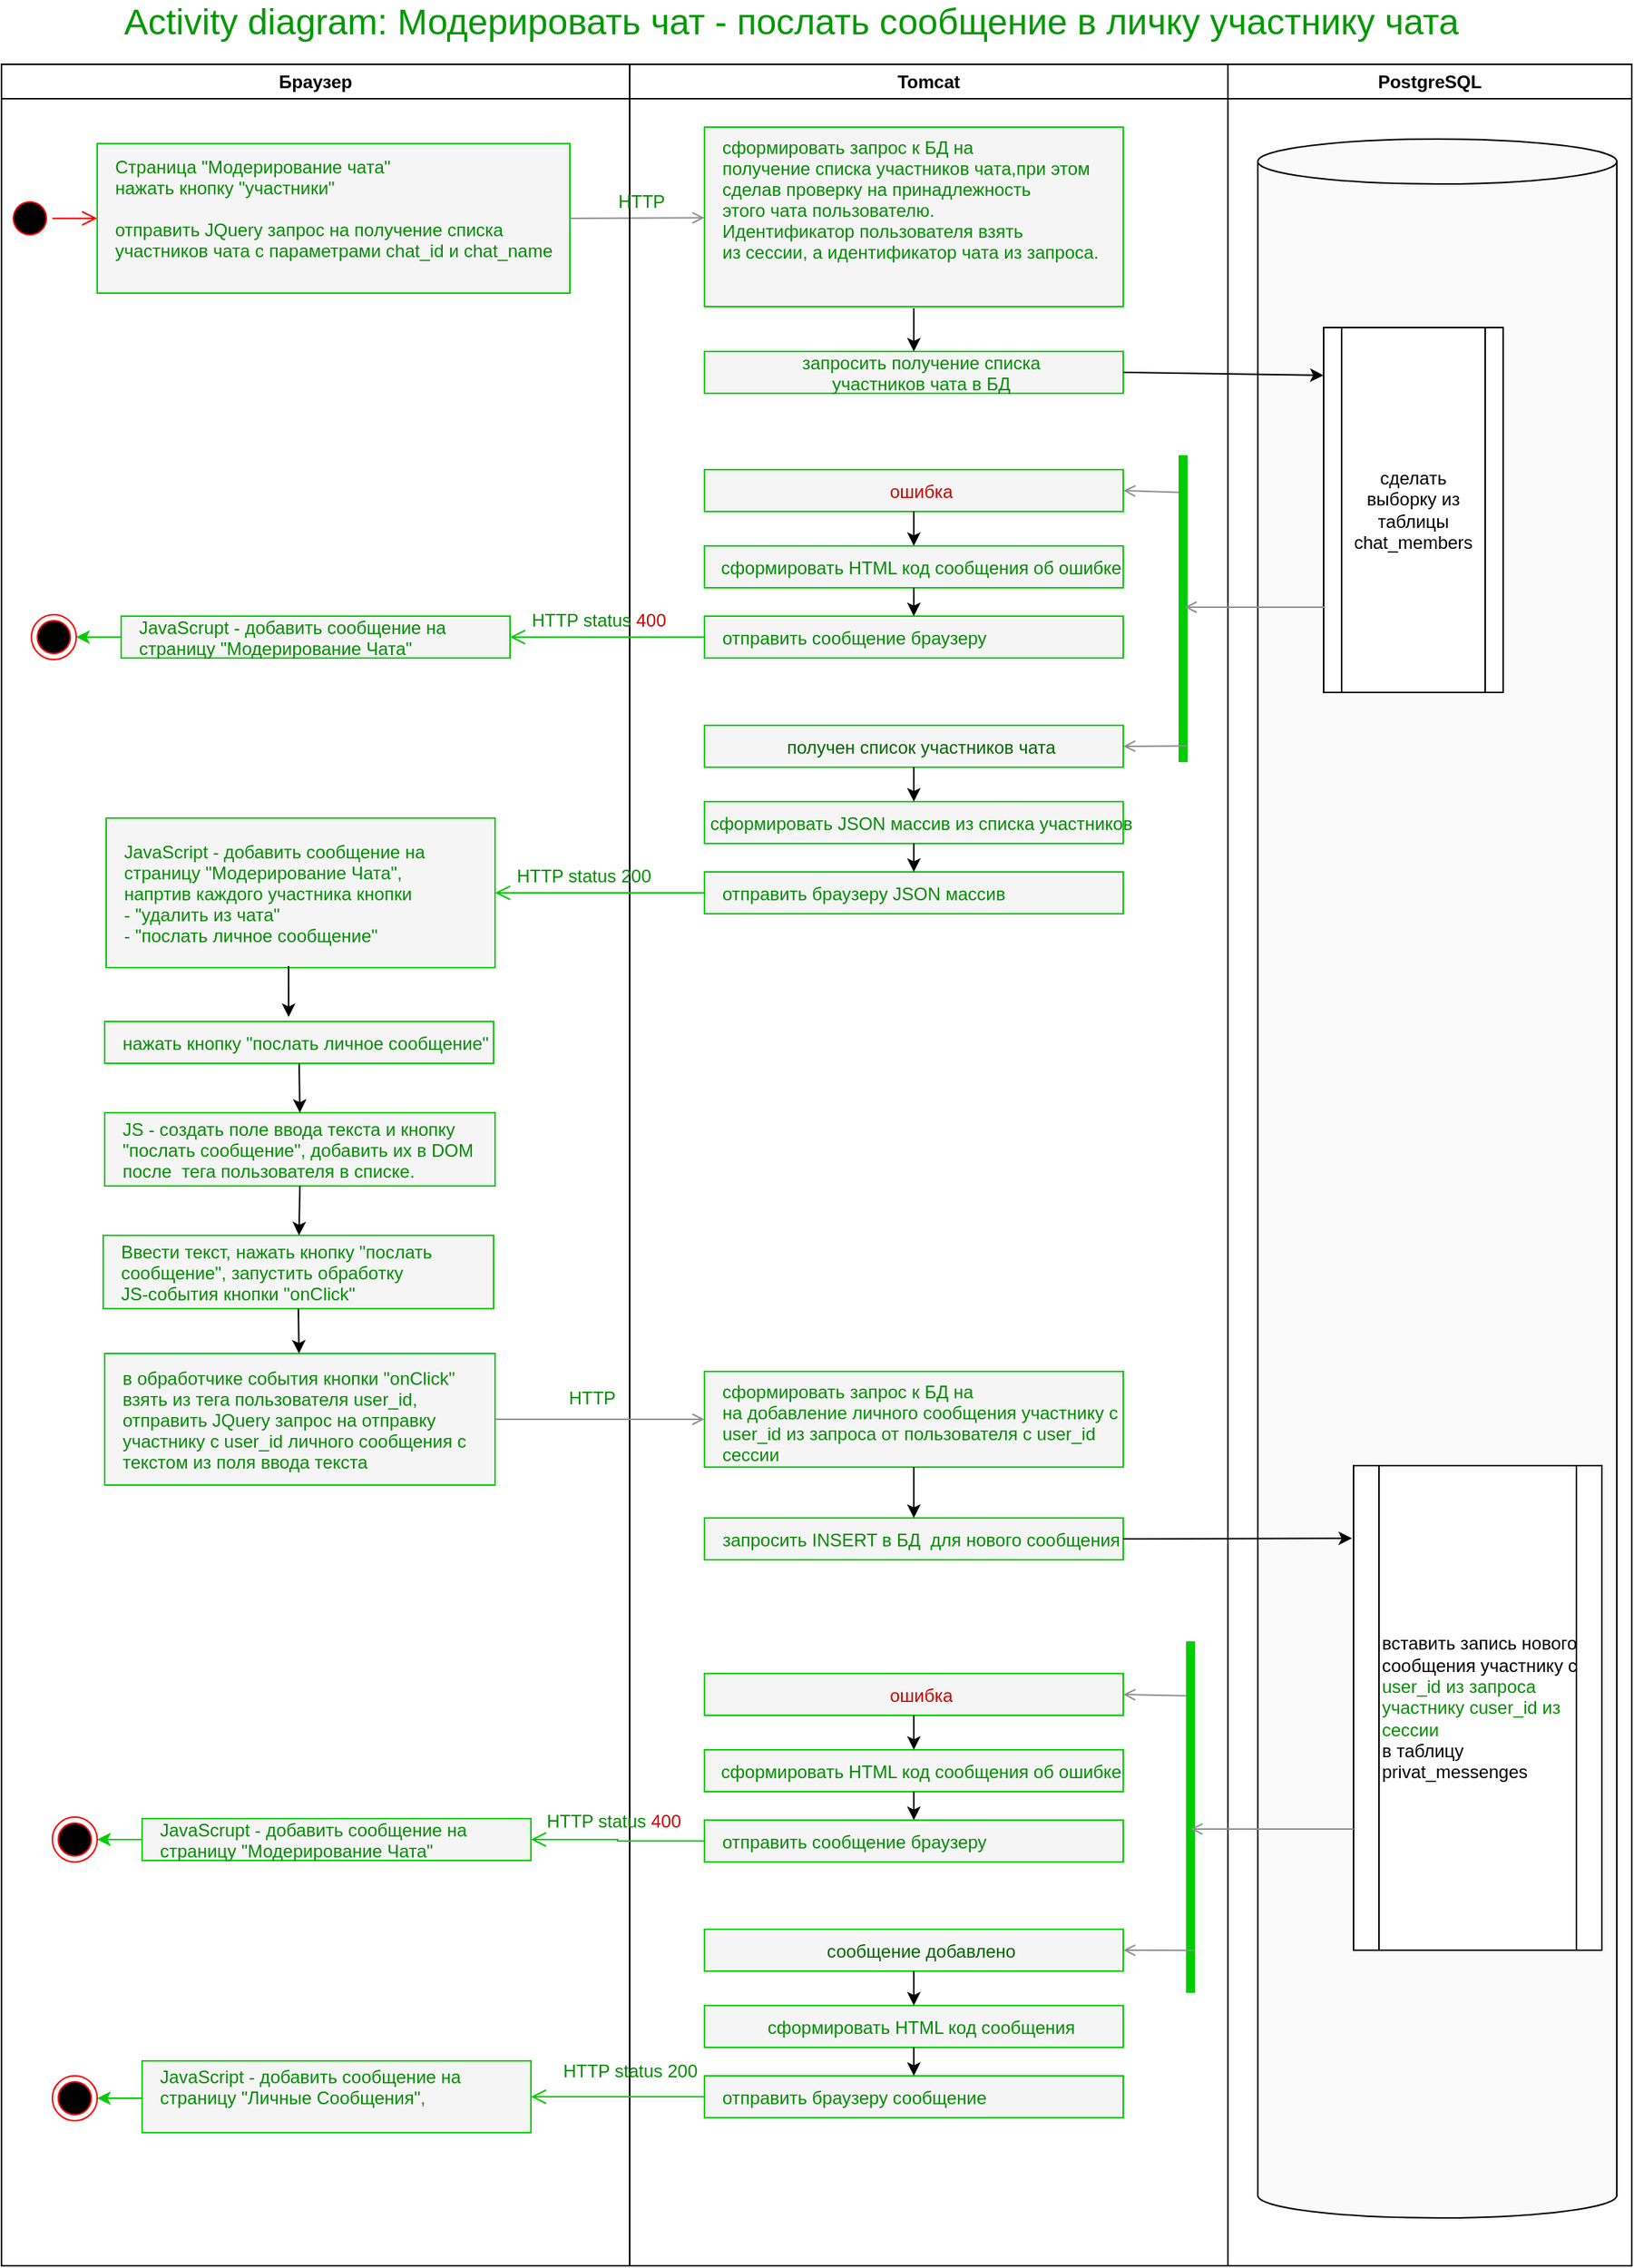<mxfile version="14.5.1" type="device"><diagram name="Page-1" id="e7e014a7-5840-1c2e-5031-d8a46d1fe8dd"><mxGraphModel dx="1086" dy="806" grid="1" gridSize="10" guides="1" tooltips="1" connect="1" arrows="1" fold="1" page="1" pageScale="1" pageWidth="1169" pageHeight="826" background="#ffffff" math="0" shadow="0"><root><mxCell id="0"/><mxCell id="1" parent="0"/><mxCell id="efD4BX0ZaGVkDCSMldKe-1" value="сформировать запрос к БД на &#10;получение списка участников чата,при этом &#10;сделав проверку на принадлежность &#10;этого чата пользователю. &#10;Идентификатор пользователя взять &#10;из сессии, а идентификатор чата из запроса. " style="align=left;spacingLeft=10;fillColor=#f5f5f5;strokeColor=#00CC00;fontColor=#008C00;container=0;verticalAlign=top;" parent="1" vertex="1"><mxGeometry x="520" y="120" width="280" height="120" as="geometry"/></mxCell><mxCell id="efD4BX0ZaGVkDCSMldKe-2" value="Страница &quot;Модерирование чата&quot;&#10;нажать кнопку &quot;участники&quot; &#10;&#10;отправить JQuery запрос на получение списка &#10;участников чата с параметрами chat_id и chat_name&#10;" style="align=left;spacingLeft=10;fillColor=#f5f5f5;strokeColor=#00CC00;fontColor=#008C00;container=0;" parent="1" vertex="1"><mxGeometry x="114" y="131" width="316" height="100" as="geometry"/></mxCell><mxCell id="efD4BX0ZaGVkDCSMldKe-3" value="" style="edgeStyle=elbowEdgeStyle;elbow=horizontal;verticalAlign=bottom;endArrow=open;endSize=8;strokeColor=#FF0000;endFill=1;rounded=0" parent="1" source="efD4BX0ZaGVkDCSMldKe-7" target="efD4BX0ZaGVkDCSMldKe-2" edge="1"><mxGeometry x="294" y="112" as="geometry"><mxPoint x="309" y="182" as="targetPoint"/></mxGeometry></mxCell><mxCell id="efD4BX0ZaGVkDCSMldKe-4" value="" style="endArrow=open;endFill=1;rounded=0;exitX=1;exitY=0.5;exitDx=0;exitDy=0;fontColor=#00CC00;strokeWidth=1;strokeColor=#8F8F8F;" parent="1" source="efD4BX0ZaGVkDCSMldKe-2" target="efD4BX0ZaGVkDCSMldKe-1" edge="1"><mxGeometry x="520" y="324" as="geometry"><mxPoint x="520" y="210" as="targetPoint"/></mxGeometry></mxCell><mxCell id="efD4BX0ZaGVkDCSMldKe-5" value="Activity diagram: Модерировать чат - послать сообщение в личку участнику чата" style="text;html=1;strokeColor=none;fillColor=none;align=left;verticalAlign=middle;whiteSpace=wrap;rounded=0;fontSize=24;fontColor=#009900;" parent="1" vertex="1"><mxGeometry x="130" y="40" width="920" height="20" as="geometry"/></mxCell><mxCell id="efD4BX0ZaGVkDCSMldKe-6" value="Браузер" style="swimlane;whiteSpace=wrap" parent="1" vertex="1"><mxGeometry x="50" y="78" width="420" height="1472" as="geometry"/></mxCell><mxCell id="efD4BX0ZaGVkDCSMldKe-7" value="" style="ellipse;shape=startState;fillColor=#000000;strokeColor=#ff0000;container=0;" parent="efD4BX0ZaGVkDCSMldKe-6" vertex="1"><mxGeometry x="4" y="88" width="30" height="30" as="geometry"/></mxCell><mxCell id="efD4BX0ZaGVkDCSMldKe-39" value="нажать кнопку &quot;послать личное сообщение&quot;" style="align=left;spacingLeft=10;fillColor=#f5f5f5;strokeColor=#00CC00;fontColor=#008C00;container=0;" parent="efD4BX0ZaGVkDCSMldKe-6" vertex="1"><mxGeometry x="69" y="640" width="260" height="28" as="geometry"/></mxCell><mxCell id="efD4BX0ZaGVkDCSMldKe-41" value="JS - создать поле ввода текста и кнопку &#10;&quot;послать сообщение&quot;, добавить их в DOM &#10;после  тега пользователя в списке." style="align=left;spacingLeft=10;fillColor=#f5f5f5;strokeColor=#00CC00;fontColor=#008C00;container=0;" parent="efD4BX0ZaGVkDCSMldKe-6" vertex="1"><mxGeometry x="69" y="701" width="261" height="49" as="geometry"/></mxCell><mxCell id="efD4BX0ZaGVkDCSMldKe-42" value="" style="endArrow=classic;html=1;fontColor=#006600;exitX=0.5;exitY=1;exitDx=0;exitDy=0;entryX=0.5;entryY=0;entryDx=0;entryDy=0;" parent="efD4BX0ZaGVkDCSMldKe-6" source="efD4BX0ZaGVkDCSMldKe-39" target="efD4BX0ZaGVkDCSMldKe-41" edge="1"><mxGeometry width="50" height="50" relative="1" as="geometry"><mxPoint x="300" y="682" as="sourcePoint"/><mxPoint x="350" y="632" as="targetPoint"/></mxGeometry></mxCell><mxCell id="efD4BX0ZaGVkDCSMldKe-46" value="HTTP" style="text;html=1;fillColor=none;align=center;verticalAlign=middle;whiteSpace=wrap;rounded=0;fontColor=#008C00;container=0;" parent="efD4BX0ZaGVkDCSMldKe-6" vertex="1"><mxGeometry x="370" y="882" width="50" height="20" as="geometry"/></mxCell><mxCell id="0MqnP9IEbdWMBHk_P2BG-1" value="в обработчике события кнопки &quot;onClick&quot; &#10;взять из тега пользователя user_id,&#10;отправить JQuery запрос на отправку &#10;участнику с user_id личного сообщения с &#10;текстом из поля ввода текста" style="align=left;spacingLeft=10;fillColor=#f5f5f5;strokeColor=#00CC00;fontColor=#008C00;container=0;" vertex="1" parent="efD4BX0ZaGVkDCSMldKe-6"><mxGeometry x="69" y="862" width="261" height="88" as="geometry"/></mxCell><mxCell id="0MqnP9IEbdWMBHk_P2BG-2" value="Ввести текст, нажать кнопку &quot;послать &#10;сообщение&quot;, запустить обработку &#10;JS-события кнопки &quot;onClick&quot;" style="align=left;spacingLeft=10;fillColor=#f5f5f5;strokeColor=#00CC00;fontColor=#008C00;container=0;" vertex="1" parent="efD4BX0ZaGVkDCSMldKe-6"><mxGeometry x="68" y="783" width="261" height="49" as="geometry"/></mxCell><mxCell id="0MqnP9IEbdWMBHk_P2BG-4" value="" style="endArrow=classic;html=1;exitX=0.5;exitY=1;exitDx=0;exitDy=0;" edge="1" parent="efD4BX0ZaGVkDCSMldKe-6" source="efD4BX0ZaGVkDCSMldKe-41" target="0MqnP9IEbdWMBHk_P2BG-2"><mxGeometry width="50" height="50" relative="1" as="geometry"><mxPoint x="480" y="732" as="sourcePoint"/><mxPoint x="530" y="682" as="targetPoint"/></mxGeometry></mxCell><mxCell id="0MqnP9IEbdWMBHk_P2BG-5" value="" style="endArrow=classic;html=1;exitX=0.5;exitY=1;exitDx=0;exitDy=0;" edge="1" parent="efD4BX0ZaGVkDCSMldKe-6" source="0MqnP9IEbdWMBHk_P2BG-2" target="0MqnP9IEbdWMBHk_P2BG-1"><mxGeometry width="50" height="50" relative="1" as="geometry"><mxPoint x="480" y="732" as="sourcePoint"/><mxPoint x="530" y="682" as="targetPoint"/></mxGeometry></mxCell><mxCell id="efD4BX0ZaGVkDCSMldKe-76" value="" style="endArrow=classic;html=1;strokeColor=#00CC00;strokeWidth=1;fontSize=24;fontColor=#009900;entryX=1;entryY=0.5;entryDx=0;entryDy=0;exitX=0;exitY=0.5;exitDx=0;exitDy=0;" parent="efD4BX0ZaGVkDCSMldKe-6" target="efD4BX0ZaGVkDCSMldKe-77" edge="1"><mxGeometry width="50" height="50" relative="1" as="geometry"><mxPoint x="94" y="1360" as="sourcePoint"/><mxPoint x="-296" y="1240" as="targetPoint"/></mxGeometry></mxCell><mxCell id="efD4BX0ZaGVkDCSMldKe-77" value="" style="ellipse;shape=endState;fillColor=#000000;strokeColor=#ff0000;container=0;" parent="efD4BX0ZaGVkDCSMldKe-6" vertex="1"><mxGeometry x="34" y="1345" width="30" height="30" as="geometry"/></mxCell><mxCell id="efD4BX0ZaGVkDCSMldKe-62" value="JavaScrupt - добавить сообщение на &#10;страницу &quot;Модерирование Чата&quot;" style="align=left;spacingLeft=10;fillColor=#f5f5f5;strokeColor=#00CC00;fontColor=#008C00;container=0;" parent="efD4BX0ZaGVkDCSMldKe-6" vertex="1"><mxGeometry x="94" y="1173" width="260" height="28" as="geometry"/></mxCell><mxCell id="efD4BX0ZaGVkDCSMldKe-63" value="" style="endArrow=classic;html=1;strokeColor=#00CC00;strokeWidth=1;fontSize=24;fontColor=#009900;entryX=1;entryY=0.5;entryDx=0;entryDy=0;exitX=0;exitY=0.5;exitDx=0;exitDy=0;" parent="efD4BX0ZaGVkDCSMldKe-6" source="efD4BX0ZaGVkDCSMldKe-62" target="efD4BX0ZaGVkDCSMldKe-64" edge="1"><mxGeometry width="50" height="50" relative="1" as="geometry"><mxPoint x="124" y="1195" as="sourcePoint"/><mxPoint x="174" y="1145" as="targetPoint"/></mxGeometry></mxCell><mxCell id="efD4BX0ZaGVkDCSMldKe-64" value="" style="ellipse;shape=endState;fillColor=#000000;strokeColor=#ff0000;container=0;" parent="efD4BX0ZaGVkDCSMldKe-6" vertex="1"><mxGeometry x="34" y="1172" width="30" height="30" as="geometry"/></mxCell><mxCell id="efD4BX0ZaGVkDCSMldKe-72" value="JavaScript - добавить сообщение на &#10;страницу &quot;Личные Сообщения&quot;, &#10;" style="align=left;spacingLeft=10;fillColor=#f5f5f5;strokeColor=#00CC00;fontColor=#008C00;container=0;" parent="efD4BX0ZaGVkDCSMldKe-6" vertex="1"><mxGeometry x="94" y="1335" width="260" height="48" as="geometry"/></mxCell><mxCell id="efD4BX0ZaGVkDCSMldKe-8" value="Tomcat" style="swimlane;whiteSpace=wrap" parent="1" vertex="1"><mxGeometry x="470" y="78" width="400" height="1472" as="geometry"/></mxCell><mxCell id="efD4BX0ZaGVkDCSMldKe-9" value="запросить получение списка&#10;участников чата в БД" style="align=center;spacingLeft=10;fillColor=#f5f5f5;strokeColor=#00CC00;fontColor=#008C00;container=0;" parent="efD4BX0ZaGVkDCSMldKe-8" vertex="1"><mxGeometry x="50" y="192" width="280" height="28" as="geometry"/></mxCell><mxCell id="efD4BX0ZaGVkDCSMldKe-10" value="HTTP" style="text;html=1;fillColor=none;align=center;verticalAlign=middle;whiteSpace=wrap;rounded=0;fontColor=#008C00;container=0;" parent="efD4BX0ZaGVkDCSMldKe-8" vertex="1"><mxGeometry x="-17" y="82" width="50" height="20" as="geometry"/></mxCell><mxCell id="efD4BX0ZaGVkDCSMldKe-11" value="ошибка" style="align=center;spacingLeft=10;fillColor=#f5f5f5;strokeColor=#00CC00;container=0;fontColor=#CC0000;" parent="efD4BX0ZaGVkDCSMldKe-8" vertex="1"><mxGeometry x="50" y="271" width="280" height="28" as="geometry"/></mxCell><mxCell id="efD4BX0ZaGVkDCSMldKe-12" value="сформировать HTML код сообщения об ошибке" style="align=center;spacingLeft=10;fillColor=#f5f5f5;strokeColor=#00CC00;fontColor=#008C00;container=0;" parent="efD4BX0ZaGVkDCSMldKe-8" vertex="1"><mxGeometry x="50" y="322" width="280" height="28" as="geometry"/></mxCell><mxCell id="efD4BX0ZaGVkDCSMldKe-13" value="HTTP status &lt;font color=&quot;#cc0000&quot;&gt;400&lt;/font&gt;" style="text;html=1;fillColor=none;align=center;verticalAlign=middle;whiteSpace=wrap;rounded=0;fontColor=#008C00;container=0;" parent="efD4BX0ZaGVkDCSMldKe-8" vertex="1"><mxGeometry x="-81" y="362" width="121" height="20" as="geometry"/></mxCell><mxCell id="efD4BX0ZaGVkDCSMldKe-14" value="отправить сообщение браузеру" style="align=left;spacingLeft=10;fillColor=#f5f5f5;strokeColor=#00CC00;fontColor=#008C00;container=0;" parent="efD4BX0ZaGVkDCSMldKe-8" vertex="1"><mxGeometry x="50" y="369" width="280" height="28" as="geometry"/></mxCell><mxCell id="efD4BX0ZaGVkDCSMldKe-15" value="" style="edgeStyle=elbowEdgeStyle;elbow=horizontal;verticalAlign=bottom;endArrow=open;endSize=8;endFill=1;rounded=0;exitX=0;exitY=0.5;exitDx=0;exitDy=0;strokeColor=#00CC00;entryX=1;entryY=0.5;entryDx=0;entryDy=0;" parent="efD4BX0ZaGVkDCSMldKe-8" source="efD4BX0ZaGVkDCSMldKe-14" target="efD4BX0ZaGVkDCSMldKe-16" edge="1"><mxGeometry x="-330" y="-75" as="geometry"><mxPoint x="-10" y="383" as="targetPoint"/><mxPoint x="-388" y="278" as="sourcePoint"/></mxGeometry></mxCell><mxCell id="efD4BX0ZaGVkDCSMldKe-16" value="JavaScrupt - добавить сообщение на &#10;страницу &quot;Модерирование Чата&quot;" style="align=left;spacingLeft=10;fillColor=#f5f5f5;strokeColor=#00CC00;fontColor=#008C00;container=0;" parent="efD4BX0ZaGVkDCSMldKe-8" vertex="1"><mxGeometry x="-340" y="369" width="260" height="28" as="geometry"/></mxCell><mxCell id="efD4BX0ZaGVkDCSMldKe-17" value="" style="endArrow=classic;html=1;strokeColor=#00CC00;strokeWidth=1;fontSize=24;fontColor=#009900;entryX=1;entryY=0.5;entryDx=0;entryDy=0;exitX=0;exitY=0.5;exitDx=0;exitDy=0;" parent="efD4BX0ZaGVkDCSMldKe-8" source="efD4BX0ZaGVkDCSMldKe-16" target="efD4BX0ZaGVkDCSMldKe-18" edge="1"><mxGeometry width="50" height="50" relative="1" as="geometry"><mxPoint x="160" y="469" as="sourcePoint"/><mxPoint x="210" y="419" as="targetPoint"/></mxGeometry></mxCell><mxCell id="efD4BX0ZaGVkDCSMldKe-18" value="" style="ellipse;shape=endState;fillColor=#000000;strokeColor=#ff0000;container=0;" parent="efD4BX0ZaGVkDCSMldKe-8" vertex="1"><mxGeometry x="-400" y="368" width="30" height="30" as="geometry"/></mxCell><mxCell id="efD4BX0ZaGVkDCSMldKe-19" value="" style="endArrow=classic;html=1;fontColor=#CC0000;entryX=0.5;entryY=0;entryDx=0;entryDy=0;exitX=0.5;exitY=1;exitDx=0;exitDy=0;" parent="efD4BX0ZaGVkDCSMldKe-8" source="efD4BX0ZaGVkDCSMldKe-11" target="efD4BX0ZaGVkDCSMldKe-12" edge="1"><mxGeometry width="50" height="50" relative="1" as="geometry"><mxPoint x="117" y="322" as="sourcePoint"/><mxPoint x="167" y="272" as="targetPoint"/></mxGeometry></mxCell><mxCell id="efD4BX0ZaGVkDCSMldKe-20" value="" style="endArrow=classic;html=1;fontColor=#CC0000;exitX=0.5;exitY=1;exitDx=0;exitDy=0;entryX=0.5;entryY=0;entryDx=0;entryDy=0;" parent="efD4BX0ZaGVkDCSMldKe-8" source="efD4BX0ZaGVkDCSMldKe-12" target="efD4BX0ZaGVkDCSMldKe-14" edge="1"><mxGeometry width="50" height="50" relative="1" as="geometry"><mxPoint x="117" y="322" as="sourcePoint"/><mxPoint x="167" y="272" as="targetPoint"/></mxGeometry></mxCell><mxCell id="efD4BX0ZaGVkDCSMldKe-43" value="сформировать запрос к БД на &#10;на добавление личного сообщения участнику с &#10;user_id из запроса от пользователя с user_id &#10;сессии" style="align=left;spacingLeft=10;fillColor=#f5f5f5;strokeColor=#00CC00;fontColor=#008C00;container=0;verticalAlign=top;" parent="efD4BX0ZaGVkDCSMldKe-8" vertex="1"><mxGeometry x="50" y="874" width="280" height="64" as="geometry"/></mxCell><mxCell id="efD4BX0ZaGVkDCSMldKe-45" value="запросить INSERT в БД  для нового сообщения" style="align=center;spacingLeft=10;fillColor=#f5f5f5;strokeColor=#00CC00;fontColor=#008C00;container=0;" parent="efD4BX0ZaGVkDCSMldKe-8" vertex="1"><mxGeometry x="50" y="972" width="280" height="28" as="geometry"/></mxCell><mxCell id="efD4BX0ZaGVkDCSMldKe-47" value="" style="endArrow=classic;html=1;exitX=0.5;exitY=1;exitDx=0;exitDy=0;" parent="efD4BX0ZaGVkDCSMldKe-8" source="efD4BX0ZaGVkDCSMldKe-43" target="efD4BX0ZaGVkDCSMldKe-45" edge="1"><mxGeometry width="50" height="50" relative="1" as="geometry"><mxPoint x="180" y="986" as="sourcePoint"/><mxPoint x="180" y="1016" as="targetPoint"/></mxGeometry></mxCell><mxCell id="efD4BX0ZaGVkDCSMldKe-54" value="" style="endArrow=open;endFill=1;rounded=0;fontColor=#00CC00;strokeWidth=1;exitX=0.155;exitY=0.7;exitDx=0;exitDy=0;exitPerimeter=0;strokeColor=#8F8F8F;entryX=1;entryY=0.5;entryDx=0;entryDy=0;" parent="efD4BX0ZaGVkDCSMldKe-8" source="efD4BX0ZaGVkDCSMldKe-55" target="efD4BX0ZaGVkDCSMldKe-57" edge="1"><mxGeometry x="-92.69" y="752" as="geometry"><mxPoint x="280" y="1084" as="targetPoint"/><mxPoint x="435.31" y="953.25" as="sourcePoint"/></mxGeometry></mxCell><mxCell id="efD4BX0ZaGVkDCSMldKe-55" value="" style="shape=line;strokeWidth=6;rotation=90;strokeColor=#00CC00;" parent="efD4BX0ZaGVkDCSMldKe-8" vertex="1"><mxGeometry x="257.5" y="1164.5" width="235" height="15" as="geometry"/></mxCell><mxCell id="efD4BX0ZaGVkDCSMldKe-56" value="" style="endArrow=open;endFill=1;rounded=0;fontColor=#00CC00;strokeWidth=1;strokeColor=#8F8F8F;entryX=1;entryY=0.5;entryDx=0;entryDy=0;exitX=0.879;exitY=0.367;exitDx=0;exitDy=0;exitPerimeter=0;" parent="efD4BX0ZaGVkDCSMldKe-8" source="efD4BX0ZaGVkDCSMldKe-55" target="efD4BX0ZaGVkDCSMldKe-67" edge="1"><mxGeometry x="-52.69" y="927" as="geometry"><mxPoint x="350" y="1206" as="targetPoint"/><mxPoint x="427" y="1206" as="sourcePoint"/></mxGeometry></mxCell><mxCell id="efD4BX0ZaGVkDCSMldKe-57" value="ошибка" style="align=center;spacingLeft=10;fillColor=#f5f5f5;strokeColor=#00CC00;container=0;fontColor=#CC0000;" parent="efD4BX0ZaGVkDCSMldKe-8" vertex="1"><mxGeometry x="50" y="1076" width="280" height="28" as="geometry"/></mxCell><mxCell id="efD4BX0ZaGVkDCSMldKe-58" value="сформировать HTML код сообщения об ошибке" style="align=center;spacingLeft=10;fillColor=#f5f5f5;strokeColor=#00CC00;fontColor=#008C00;container=0;" parent="efD4BX0ZaGVkDCSMldKe-8" vertex="1"><mxGeometry x="50" y="1127" width="280" height="28" as="geometry"/></mxCell><mxCell id="efD4BX0ZaGVkDCSMldKe-59" value="HTTP status &lt;font color=&quot;#cc0000&quot;&gt;400&lt;/font&gt;" style="text;html=1;fillColor=none;align=center;verticalAlign=middle;whiteSpace=wrap;rounded=0;fontColor=#008C00;container=0;" parent="efD4BX0ZaGVkDCSMldKe-8" vertex="1"><mxGeometry x="-71" y="1164.5" width="121" height="20" as="geometry"/></mxCell><mxCell id="efD4BX0ZaGVkDCSMldKe-60" value="отправить сообщение браузеру" style="align=left;spacingLeft=10;fillColor=#f5f5f5;strokeColor=#00CC00;fontColor=#008C00;container=0;" parent="efD4BX0ZaGVkDCSMldKe-8" vertex="1"><mxGeometry x="50" y="1174" width="280" height="28" as="geometry"/></mxCell><mxCell id="efD4BX0ZaGVkDCSMldKe-65" value="" style="endArrow=classic;html=1;fontColor=#CC0000;entryX=0.5;entryY=0;entryDx=0;entryDy=0;exitX=0.5;exitY=1;exitDx=0;exitDy=0;" parent="efD4BX0ZaGVkDCSMldKe-8" source="efD4BX0ZaGVkDCSMldKe-57" target="efD4BX0ZaGVkDCSMldKe-58" edge="1"><mxGeometry width="50" height="50" relative="1" as="geometry"><mxPoint x="-350" y="1049" as="sourcePoint"/><mxPoint x="-300" y="999" as="targetPoint"/></mxGeometry></mxCell><mxCell id="efD4BX0ZaGVkDCSMldKe-66" value="" style="endArrow=classic;html=1;fontColor=#CC0000;exitX=0.5;exitY=1;exitDx=0;exitDy=0;entryX=0.5;entryY=0;entryDx=0;entryDy=0;" parent="efD4BX0ZaGVkDCSMldKe-8" source="efD4BX0ZaGVkDCSMldKe-58" target="efD4BX0ZaGVkDCSMldKe-60" edge="1"><mxGeometry width="50" height="50" relative="1" as="geometry"><mxPoint x="-350" y="1049" as="sourcePoint"/><mxPoint x="-300" y="999" as="targetPoint"/></mxGeometry></mxCell><mxCell id="efD4BX0ZaGVkDCSMldKe-67" value="сообщение добавлено" style="align=center;spacingLeft=10;fillColor=#f5f5f5;strokeColor=#00CC00;container=0;fontColor=#006600;" parent="efD4BX0ZaGVkDCSMldKe-8" vertex="1"><mxGeometry x="50" y="1247" width="280" height="28" as="geometry"/></mxCell><mxCell id="efD4BX0ZaGVkDCSMldKe-68" value="сформировать HTML код сообщения" style="align=center;spacingLeft=10;fillColor=#f5f5f5;strokeColor=#00CC00;fontColor=#008C00;container=0;" parent="efD4BX0ZaGVkDCSMldKe-8" vertex="1"><mxGeometry x="50" y="1298" width="280" height="28" as="geometry"/></mxCell><mxCell id="efD4BX0ZaGVkDCSMldKe-69" value="HTTP status 200" style="text;html=1;fillColor=none;align=center;verticalAlign=middle;whiteSpace=wrap;rounded=0;fontColor=#008C00;container=0;" parent="efD4BX0ZaGVkDCSMldKe-8" vertex="1"><mxGeometry x="-60" y="1332" width="121" height="20" as="geometry"/></mxCell><mxCell id="efD4BX0ZaGVkDCSMldKe-70" value="отправить браузеру сообщение" style="align=left;spacingLeft=10;fillColor=#f5f5f5;strokeColor=#00CC00;fontColor=#008C00;container=0;" parent="efD4BX0ZaGVkDCSMldKe-8" vertex="1"><mxGeometry x="50" y="1345" width="280" height="28" as="geometry"/></mxCell><mxCell id="efD4BX0ZaGVkDCSMldKe-73" value="" style="endArrow=classic;html=1;fontColor=#CC0000;entryX=0.5;entryY=0;entryDx=0;entryDy=0;exitX=0.5;exitY=1;exitDx=0;exitDy=0;" parent="efD4BX0ZaGVkDCSMldKe-8" source="efD4BX0ZaGVkDCSMldKe-67" target="efD4BX0ZaGVkDCSMldKe-68" edge="1"><mxGeometry width="50" height="50" relative="1" as="geometry"><mxPoint x="-340" y="1170" as="sourcePoint"/><mxPoint x="-290" y="1120" as="targetPoint"/></mxGeometry></mxCell><mxCell id="efD4BX0ZaGVkDCSMldKe-74" value="" style="endArrow=classic;html=1;fontColor=#CC0000;exitX=0.5;exitY=1;exitDx=0;exitDy=0;entryX=0.5;entryY=0;entryDx=0;entryDy=0;" parent="efD4BX0ZaGVkDCSMldKe-8" source="efD4BX0ZaGVkDCSMldKe-68" target="efD4BX0ZaGVkDCSMldKe-70" edge="1"><mxGeometry width="50" height="50" relative="1" as="geometry"><mxPoint x="-340" y="1170" as="sourcePoint"/><mxPoint x="-290" y="1120" as="targetPoint"/></mxGeometry></mxCell><mxCell id="efD4BX0ZaGVkDCSMldKe-21" value="PostgreSQL" style="swimlane;whiteSpace=wrap" parent="1" vertex="1"><mxGeometry x="870" y="78" width="270" height="1472" as="geometry"/></mxCell><mxCell id="efD4BX0ZaGVkDCSMldKe-22" value="" style="shape=cylinder3;whiteSpace=wrap;html=1;boundedLbl=1;backgroundOutline=1;size=15;fillColor=#FAFAFA;" parent="efD4BX0ZaGVkDCSMldKe-21" vertex="1"><mxGeometry x="20" y="50" width="240" height="1390" as="geometry"/></mxCell><mxCell id="efD4BX0ZaGVkDCSMldKe-49" value="&lt;span style=&quot;color: rgb(0 , 0 , 0)&quot;&gt;сделать выборку из&lt;/span&gt;&lt;br style=&quot;color: rgb(0 , 0 , 0)&quot;&gt;&lt;span style=&quot;color: rgb(0 , 0 , 0)&quot;&gt;таблицы&lt;/span&gt;&lt;br style=&quot;color: rgb(0 , 0 , 0)&quot;&gt;&lt;span style=&quot;color: rgb(0 , 0 , 0)&quot;&gt;chat_members&lt;/span&gt;" style="shape=process;whiteSpace=wrap;html=1;backgroundOutline=1;fontColor=#006600;" parent="efD4BX0ZaGVkDCSMldKe-21" vertex="1"><mxGeometry x="64" y="176" width="120" height="244" as="geometry"/></mxCell><mxCell id="efD4BX0ZaGVkDCSMldKe-50" value="&lt;span style=&quot;color: rgb(0 , 0 , 0)&quot;&gt;вставить запись нового сообщения участнику с &lt;br&gt;&lt;/span&gt;&lt;span style=&quot;color: rgb(0 , 140 , 0)&quot;&gt;user_id из запроса участнику с&lt;/span&gt;&lt;span style=&quot;color: rgb(0 , 140 , 0)&quot;&gt;user_id из сессии&lt;/span&gt;&lt;span style=&quot;color: rgb(0 , 0 , 0)&quot;&gt;&lt;br&gt;в&amp;nbsp;&lt;/span&gt;&lt;span style=&quot;color: rgb(0 , 0 , 0)&quot;&gt;таблицу&lt;/span&gt;&lt;br style=&quot;color: rgb(0 , 0 , 0)&quot;&gt;&lt;span style=&quot;color: rgb(0 , 0 , 0)&quot;&gt;privat_messenges&lt;/span&gt;" style="shape=process;whiteSpace=wrap;html=1;backgroundOutline=1;fontColor=#006600;align=left;" parent="efD4BX0ZaGVkDCSMldKe-21" vertex="1"><mxGeometry x="84" y="937" width="166" height="324" as="geometry"/></mxCell><mxCell id="efD4BX0ZaGVkDCSMldKe-23" value="" style="endArrow=classic;html=1;" parent="1" target="efD4BX0ZaGVkDCSMldKe-9" edge="1"><mxGeometry width="50" height="50" relative="1" as="geometry"><mxPoint x="660" y="241" as="sourcePoint"/><mxPoint x="640" y="290" as="targetPoint"/></mxGeometry></mxCell><mxCell id="efD4BX0ZaGVkDCSMldKe-24" value="" style="endArrow=classic;html=1;entryX=0;entryY=0.131;entryDx=0;entryDy=0;entryPerimeter=0;exitX=1;exitY=0.5;exitDx=0;exitDy=0;" parent="1" source="efD4BX0ZaGVkDCSMldKe-9" target="efD4BX0ZaGVkDCSMldKe-49" edge="1"><mxGeometry width="50" height="50" relative="1" as="geometry"><mxPoint x="810" y="286" as="sourcePoint"/><mxPoint x="889" y="286" as="targetPoint"/></mxGeometry></mxCell><mxCell id="efD4BX0ZaGVkDCSMldKe-25" value="" style="endArrow=open;endFill=1;rounded=0;fontColor=#00CC00;strokeWidth=1;exitX=0.122;exitY=0.434;exitDx=0;exitDy=0;exitPerimeter=0;entryX=1;entryY=0.5;entryDx=0;entryDy=0;strokeColor=#8F8F8F;" parent="1" source="efD4BX0ZaGVkDCSMldKe-26" target="efD4BX0ZaGVkDCSMldKe-11" edge="1"><mxGeometry x="362" y="109" as="geometry"><mxPoint x="780.5" y="310" as="targetPoint"/><mxPoint x="890" y="310.25" as="sourcePoint"/></mxGeometry></mxCell><mxCell id="efD4BX0ZaGVkDCSMldKe-26" value="" style="shape=line;strokeWidth=6;rotation=90;strokeColor=#00CC00;" parent="1" vertex="1"><mxGeometry x="737.35" y="434.53" width="205.31" height="15" as="geometry"/></mxCell><mxCell id="efD4BX0ZaGVkDCSMldKe-27" value="" style="endArrow=open;endFill=1;rounded=0;fontColor=#00CC00;strokeWidth=1;strokeColor=#8F8F8F;" parent="1" edge="1"><mxGeometry x="372" y="119" as="geometry"><mxPoint x="841" y="441" as="targetPoint"/><mxPoint x="935" y="441" as="sourcePoint"/></mxGeometry></mxCell><mxCell id="efD4BX0ZaGVkDCSMldKe-28" value="" style="endArrow=open;endFill=1;rounded=0;fontColor=#00CC00;strokeWidth=1;exitX=0.947;exitY=0.367;exitDx=0;exitDy=0;exitPerimeter=0;entryX=1;entryY=0.5;entryDx=0;entryDy=0;strokeColor=#8F8F8F;" parent="1" source="efD4BX0ZaGVkDCSMldKe-26" target="efD4BX0ZaGVkDCSMldKe-29" edge="1"><mxGeometry x="362" y="264" as="geometry"><mxPoint x="780.5" y="536" as="targetPoint"/><mxPoint x="841.005" y="464.025" as="sourcePoint"/></mxGeometry></mxCell><mxCell id="efD4BX0ZaGVkDCSMldKe-29" value="получен список участников чата" style="align=center;spacingLeft=10;fillColor=#f5f5f5;strokeColor=#00CC00;container=0;fontColor=#006600;" parent="1" vertex="1"><mxGeometry x="520" y="520" width="280" height="28" as="geometry"/></mxCell><mxCell id="efD4BX0ZaGVkDCSMldKe-30" value="сформировать JSON массив из списка участников" style="align=center;spacingLeft=10;fillColor=#f5f5f5;strokeColor=#00CC00;fontColor=#008C00;container=0;" parent="1" vertex="1"><mxGeometry x="520" y="571" width="280" height="28" as="geometry"/></mxCell><mxCell id="efD4BX0ZaGVkDCSMldKe-31" value="HTTP status 200" style="text;html=1;fillColor=none;align=center;verticalAlign=middle;whiteSpace=wrap;rounded=0;fontColor=#008C00;container=0;" parent="1" vertex="1"><mxGeometry x="379" y="611" width="121" height="20" as="geometry"/></mxCell><mxCell id="efD4BX0ZaGVkDCSMldKe-32" value="отправить браузеру JSON массив" style="align=left;spacingLeft=10;fillColor=#f5f5f5;strokeColor=#00CC00;fontColor=#008C00;container=0;" parent="1" vertex="1"><mxGeometry x="520" y="618" width="280" height="28" as="geometry"/></mxCell><mxCell id="efD4BX0ZaGVkDCSMldKe-33" value="" style="edgeStyle=elbowEdgeStyle;elbow=horizontal;verticalAlign=bottom;endArrow=open;endSize=8;endFill=1;rounded=0;exitX=0;exitY=0.5;exitDx=0;exitDy=0;strokeColor=#00CC00;entryX=1;entryY=0.5;entryDx=0;entryDy=0;" parent="1" source="efD4BX0ZaGVkDCSMldKe-32" target="efD4BX0ZaGVkDCSMldKe-34" edge="1"><mxGeometry x="-330" y="46" as="geometry"><mxPoint x="-10" y="504" as="targetPoint"/><mxPoint x="-388" y="399" as="sourcePoint"/></mxGeometry></mxCell><mxCell id="efD4BX0ZaGVkDCSMldKe-34" value="JavaScript - добавить сообщение на &#10;страницу &quot;Модерирование Чата&quot;, &#10;напртив каждого участника кнопки &#10;- &quot;удалить из чата&quot; &#10;- &quot;послать личное сообщение&quot;" style="align=left;spacingLeft=10;fillColor=#f5f5f5;strokeColor=#00CC00;fontColor=#008C00;container=0;" parent="1" vertex="1"><mxGeometry x="120" y="582" width="260" height="100" as="geometry"/></mxCell><mxCell id="efD4BX0ZaGVkDCSMldKe-37" value="" style="endArrow=classic;html=1;fontColor=#CC0000;entryX=0.5;entryY=0;entryDx=0;entryDy=0;exitX=0.5;exitY=1;exitDx=0;exitDy=0;" parent="1" source="efD4BX0ZaGVkDCSMldKe-29" target="efD4BX0ZaGVkDCSMldKe-30" edge="1"><mxGeometry width="50" height="50" relative="1" as="geometry"><mxPoint x="128" y="443" as="sourcePoint"/><mxPoint x="178" y="393" as="targetPoint"/></mxGeometry></mxCell><mxCell id="efD4BX0ZaGVkDCSMldKe-38" value="" style="endArrow=classic;html=1;fontColor=#CC0000;exitX=0.5;exitY=1;exitDx=0;exitDy=0;entryX=0.5;entryY=0;entryDx=0;entryDy=0;" parent="1" source="efD4BX0ZaGVkDCSMldKe-30" target="efD4BX0ZaGVkDCSMldKe-32" edge="1"><mxGeometry width="50" height="50" relative="1" as="geometry"><mxPoint x="128" y="443" as="sourcePoint"/><mxPoint x="178" y="393" as="targetPoint"/></mxGeometry></mxCell><mxCell id="efD4BX0ZaGVkDCSMldKe-40" value="" style="endArrow=classic;html=1;exitX=0.469;exitY=0.99;exitDx=0;exitDy=0;entryX=0.473;entryY=-0.107;entryDx=0;entryDy=0;entryPerimeter=0;exitPerimeter=0;" parent="1" source="efD4BX0ZaGVkDCSMldKe-34" target="efD4BX0ZaGVkDCSMldKe-39" edge="1"><mxGeometry width="50" height="50" relative="1" as="geometry"><mxPoint x="530" y="640" as="sourcePoint"/><mxPoint x="580" y="590" as="targetPoint"/></mxGeometry></mxCell><mxCell id="efD4BX0ZaGVkDCSMldKe-44" value="" style="endArrow=open;endFill=1;rounded=0;exitX=1;exitY=0.5;exitDx=0;exitDy=0;fontColor=#00CC00;strokeWidth=1;strokeColor=#8F8F8F;entryX=0;entryY=0.5;entryDx=0;entryDy=0;" parent="1" source="0MqnP9IEbdWMBHk_P2BG-1" target="efD4BX0ZaGVkDCSMldKe-43" edge="1"><mxGeometry x="520" y="984" as="geometry"><mxPoint x="520" y="870" as="targetPoint"/><mxPoint x="430" y="841" as="sourcePoint"/></mxGeometry></mxCell><mxCell id="efD4BX0ZaGVkDCSMldKe-51" value="" style="endArrow=classic;html=1;exitX=1;exitY=0.5;exitDx=0;exitDy=0;entryX=-0.006;entryY=0.15;entryDx=0;entryDy=0;entryPerimeter=0;" parent="1" source="efD4BX0ZaGVkDCSMldKe-45" target="efD4BX0ZaGVkDCSMldKe-50" edge="1"><mxGeometry width="50" height="50" relative="1" as="geometry"><mxPoint x="800" y="986" as="sourcePoint"/><mxPoint x="909" y="986" as="targetPoint"/></mxGeometry></mxCell><mxCell id="efD4BX0ZaGVkDCSMldKe-52" value="" style="endArrow=open;endFill=1;rounded=0;fontColor=#00CC00;strokeWidth=1;strokeColor=#8F8F8F;entryX=0.534;entryY=0.5;entryDx=0;entryDy=0;entryPerimeter=0;exitX=0;exitY=0.75;exitDx=0;exitDy=0;" parent="1" source="efD4BX0ZaGVkDCSMldKe-50" target="efD4BX0ZaGVkDCSMldKe-55" edge="1"><mxGeometry x="392" y="819" as="geometry"><mxPoint x="860.995" y="1142.058" as="targetPoint"/><mxPoint x="954" y="1198" as="sourcePoint"/></mxGeometry></mxCell><mxCell id="efD4BX0ZaGVkDCSMldKe-61" value="" style="edgeStyle=elbowEdgeStyle;elbow=horizontal;verticalAlign=bottom;endArrow=open;endSize=8;endFill=1;rounded=0;exitX=0;exitY=0.5;exitDx=0;exitDy=0;strokeColor=#00CC00;entryX=1;entryY=0.5;entryDx=0;entryDy=0;" parent="1" source="efD4BX0ZaGVkDCSMldKe-60" target="efD4BX0ZaGVkDCSMldKe-62" edge="1"><mxGeometry x="-320" y="586" as="geometry"><mxPoint y="1044" as="targetPoint"/><mxPoint x="-378" y="939" as="sourcePoint"/></mxGeometry></mxCell><mxCell id="efD4BX0ZaGVkDCSMldKe-71" value="" style="edgeStyle=elbowEdgeStyle;elbow=horizontal;verticalAlign=bottom;endArrow=open;endSize=8;endFill=1;rounded=0;exitX=0;exitY=0.5;exitDx=0;exitDy=0;strokeColor=#00CC00;entryX=1;entryY=0.5;entryDx=0;entryDy=0;" parent="1" source="efD4BX0ZaGVkDCSMldKe-70" target="efD4BX0ZaGVkDCSMldKe-72" edge="1"><mxGeometry x="-310" y="707" as="geometry"><mxPoint x="10" y="1165" as="targetPoint"/><mxPoint x="-368" y="1060" as="sourcePoint"/></mxGeometry></mxCell></root></mxGraphModel></diagram></mxfile>